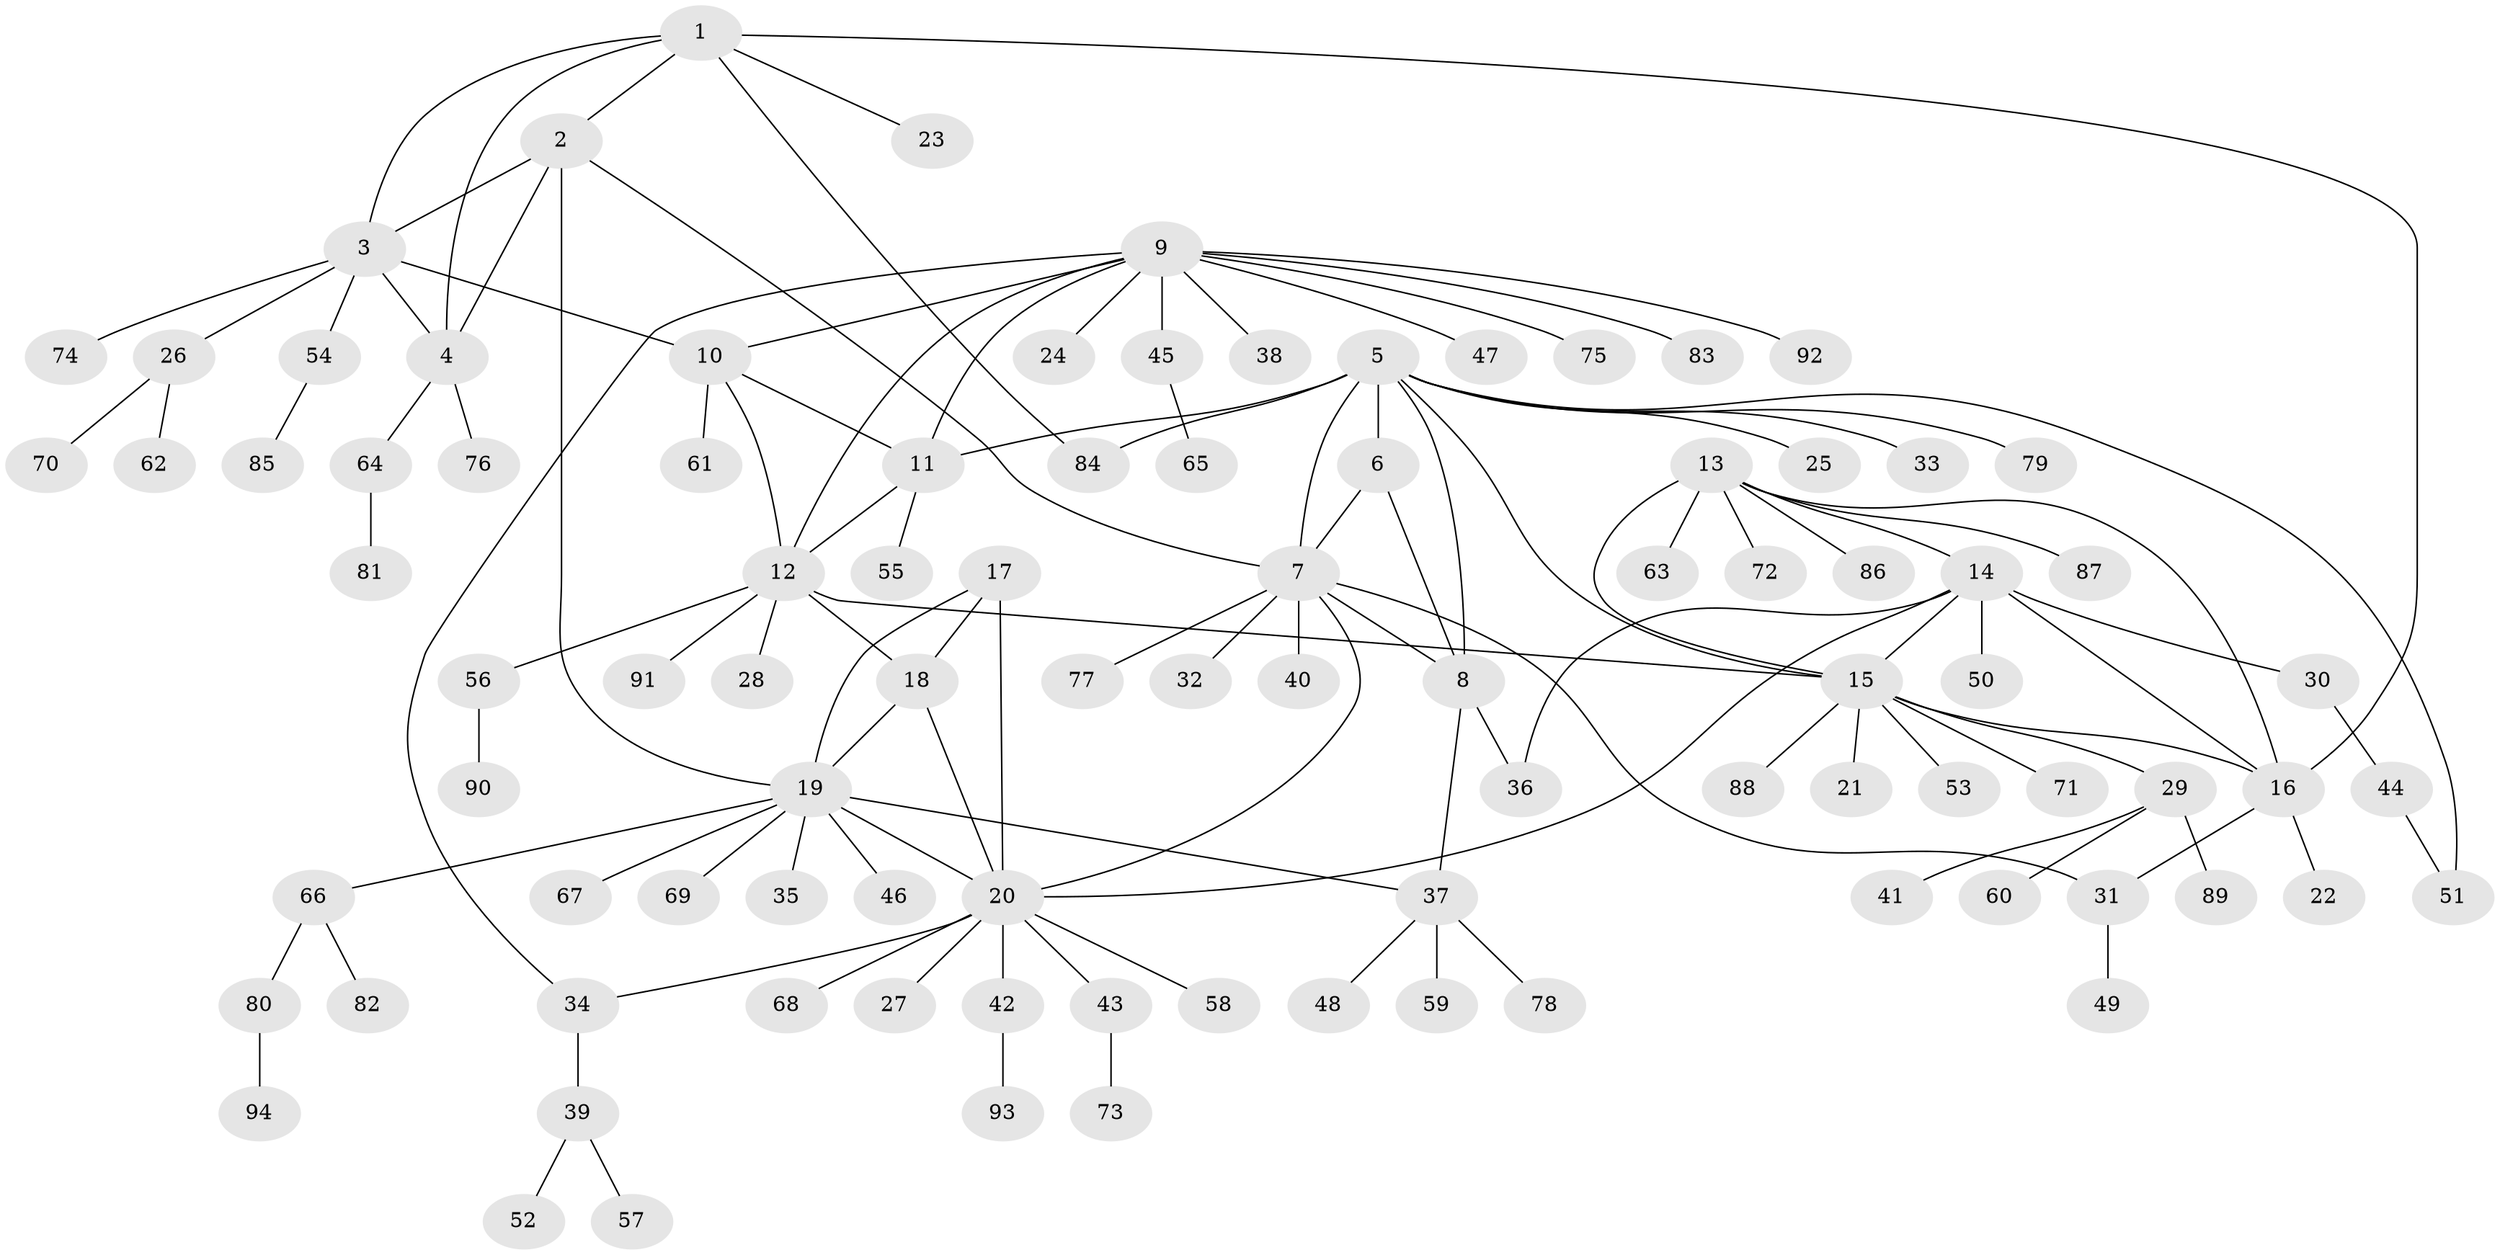 // Generated by graph-tools (version 1.1) at 2025/37/03/09/25 02:37:39]
// undirected, 94 vertices, 120 edges
graph export_dot {
graph [start="1"]
  node [color=gray90,style=filled];
  1;
  2;
  3;
  4;
  5;
  6;
  7;
  8;
  9;
  10;
  11;
  12;
  13;
  14;
  15;
  16;
  17;
  18;
  19;
  20;
  21;
  22;
  23;
  24;
  25;
  26;
  27;
  28;
  29;
  30;
  31;
  32;
  33;
  34;
  35;
  36;
  37;
  38;
  39;
  40;
  41;
  42;
  43;
  44;
  45;
  46;
  47;
  48;
  49;
  50;
  51;
  52;
  53;
  54;
  55;
  56;
  57;
  58;
  59;
  60;
  61;
  62;
  63;
  64;
  65;
  66;
  67;
  68;
  69;
  70;
  71;
  72;
  73;
  74;
  75;
  76;
  77;
  78;
  79;
  80;
  81;
  82;
  83;
  84;
  85;
  86;
  87;
  88;
  89;
  90;
  91;
  92;
  93;
  94;
  1 -- 2;
  1 -- 3;
  1 -- 4;
  1 -- 16;
  1 -- 23;
  1 -- 84;
  2 -- 3;
  2 -- 4;
  2 -- 7;
  2 -- 19;
  3 -- 4;
  3 -- 10;
  3 -- 26;
  3 -- 54;
  3 -- 74;
  4 -- 64;
  4 -- 76;
  5 -- 6;
  5 -- 7;
  5 -- 8;
  5 -- 11;
  5 -- 15;
  5 -- 25;
  5 -- 33;
  5 -- 51;
  5 -- 79;
  5 -- 84;
  6 -- 7;
  6 -- 8;
  7 -- 8;
  7 -- 20;
  7 -- 31;
  7 -- 32;
  7 -- 40;
  7 -- 77;
  8 -- 36;
  8 -- 37;
  9 -- 10;
  9 -- 11;
  9 -- 12;
  9 -- 24;
  9 -- 34;
  9 -- 38;
  9 -- 45;
  9 -- 47;
  9 -- 75;
  9 -- 83;
  9 -- 92;
  10 -- 11;
  10 -- 12;
  10 -- 61;
  11 -- 12;
  11 -- 55;
  12 -- 15;
  12 -- 18;
  12 -- 28;
  12 -- 56;
  12 -- 91;
  13 -- 14;
  13 -- 15;
  13 -- 16;
  13 -- 63;
  13 -- 72;
  13 -- 86;
  13 -- 87;
  14 -- 15;
  14 -- 16;
  14 -- 20;
  14 -- 30;
  14 -- 36;
  14 -- 50;
  15 -- 16;
  15 -- 21;
  15 -- 29;
  15 -- 53;
  15 -- 71;
  15 -- 88;
  16 -- 22;
  16 -- 31;
  17 -- 18;
  17 -- 19;
  17 -- 20;
  18 -- 19;
  18 -- 20;
  19 -- 20;
  19 -- 35;
  19 -- 37;
  19 -- 46;
  19 -- 66;
  19 -- 67;
  19 -- 69;
  20 -- 27;
  20 -- 34;
  20 -- 42;
  20 -- 43;
  20 -- 58;
  20 -- 68;
  26 -- 62;
  26 -- 70;
  29 -- 41;
  29 -- 60;
  29 -- 89;
  30 -- 44;
  31 -- 49;
  34 -- 39;
  37 -- 48;
  37 -- 59;
  37 -- 78;
  39 -- 52;
  39 -- 57;
  42 -- 93;
  43 -- 73;
  44 -- 51;
  45 -- 65;
  54 -- 85;
  56 -- 90;
  64 -- 81;
  66 -- 80;
  66 -- 82;
  80 -- 94;
}
